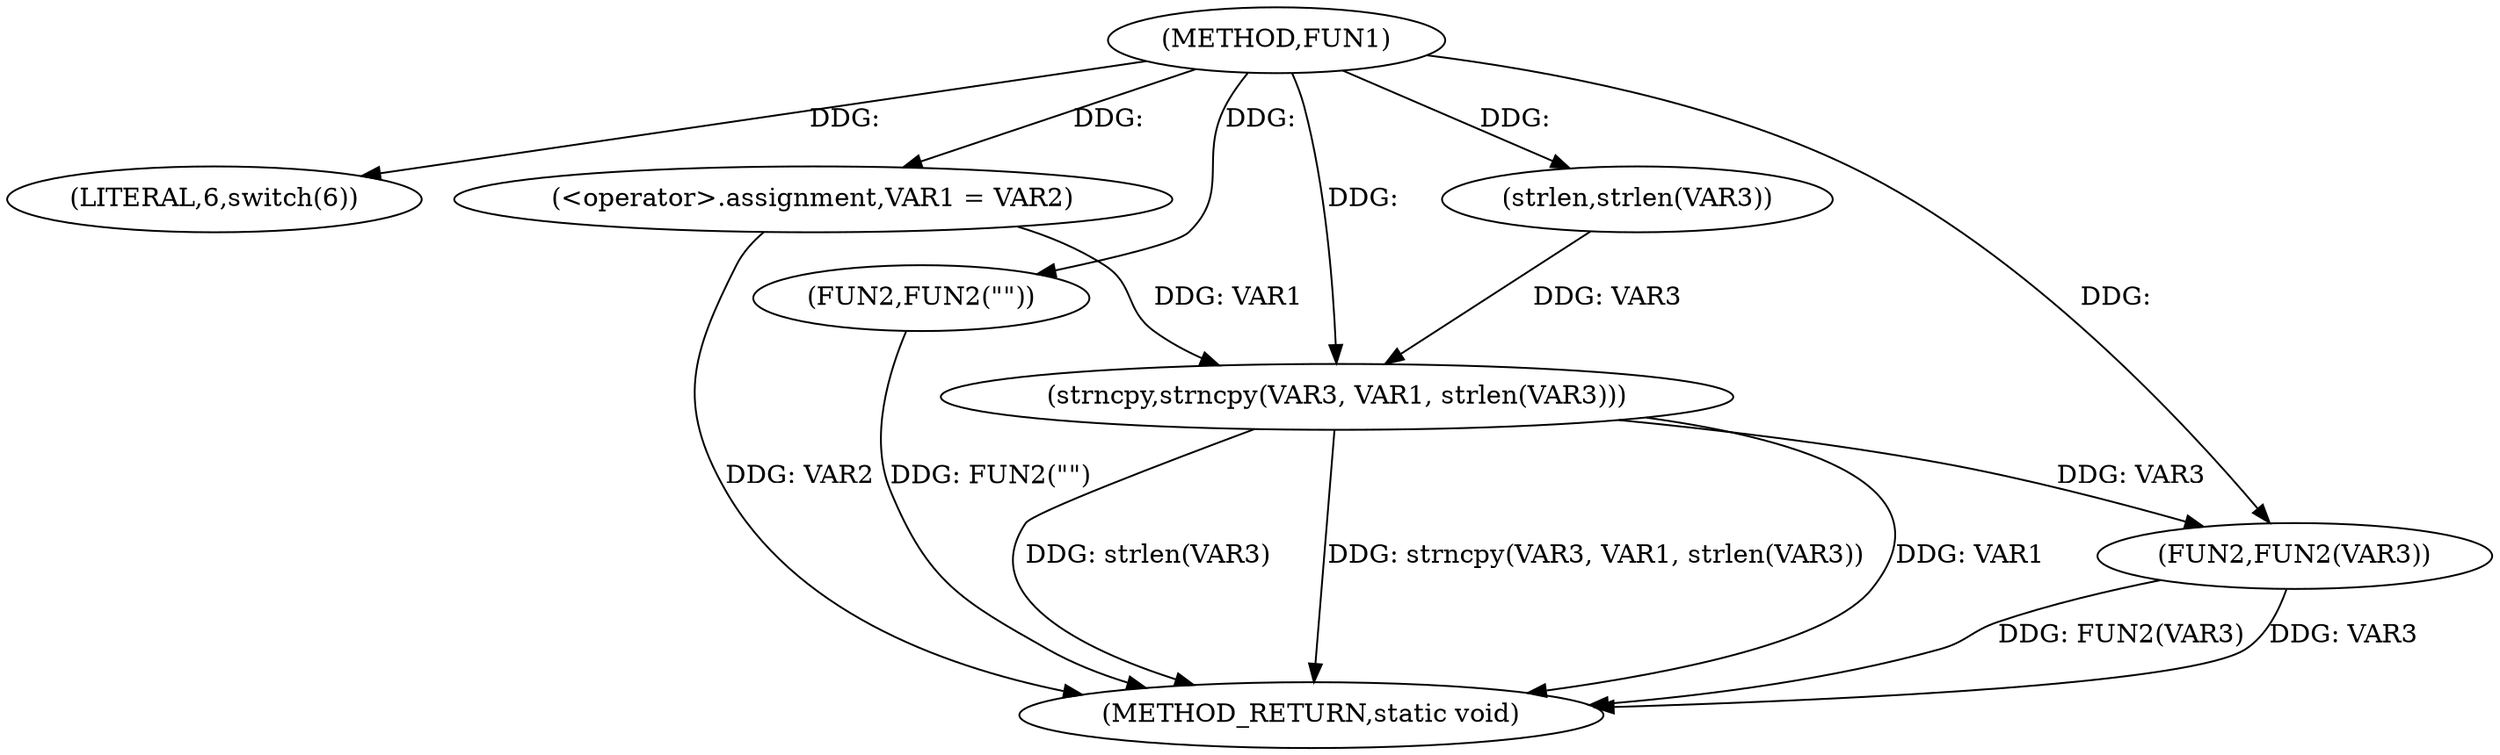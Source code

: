 digraph FUN1 {  
"1000100" [label = "(METHOD,FUN1)" ]
"1000125" [label = "(METHOD_RETURN,static void)" ]
"1000105" [label = "(LITERAL,6,switch(6))" ]
"1000108" [label = "(<operator>.assignment,VAR1 = VAR2)" ]
"1000113" [label = "(FUN2,FUN2(\"\"))" ]
"1000118" [label = "(strncpy,strncpy(VAR3, VAR1, strlen(VAR3)))" ]
"1000121" [label = "(strlen,strlen(VAR3))" ]
"1000123" [label = "(FUN2,FUN2(VAR3))" ]
  "1000123" -> "1000125"  [ label = "DDG: FUN2(VAR3)"] 
  "1000118" -> "1000125"  [ label = "DDG: strlen(VAR3)"] 
  "1000118" -> "1000125"  [ label = "DDG: strncpy(VAR3, VAR1, strlen(VAR3))"] 
  "1000123" -> "1000125"  [ label = "DDG: VAR3"] 
  "1000113" -> "1000125"  [ label = "DDG: FUN2(\"\")"] 
  "1000108" -> "1000125"  [ label = "DDG: VAR2"] 
  "1000118" -> "1000125"  [ label = "DDG: VAR1"] 
  "1000100" -> "1000105"  [ label = "DDG: "] 
  "1000100" -> "1000108"  [ label = "DDG: "] 
  "1000100" -> "1000113"  [ label = "DDG: "] 
  "1000121" -> "1000118"  [ label = "DDG: VAR3"] 
  "1000100" -> "1000118"  [ label = "DDG: "] 
  "1000108" -> "1000118"  [ label = "DDG: VAR1"] 
  "1000100" -> "1000121"  [ label = "DDG: "] 
  "1000118" -> "1000123"  [ label = "DDG: VAR3"] 
  "1000100" -> "1000123"  [ label = "DDG: "] 
}
